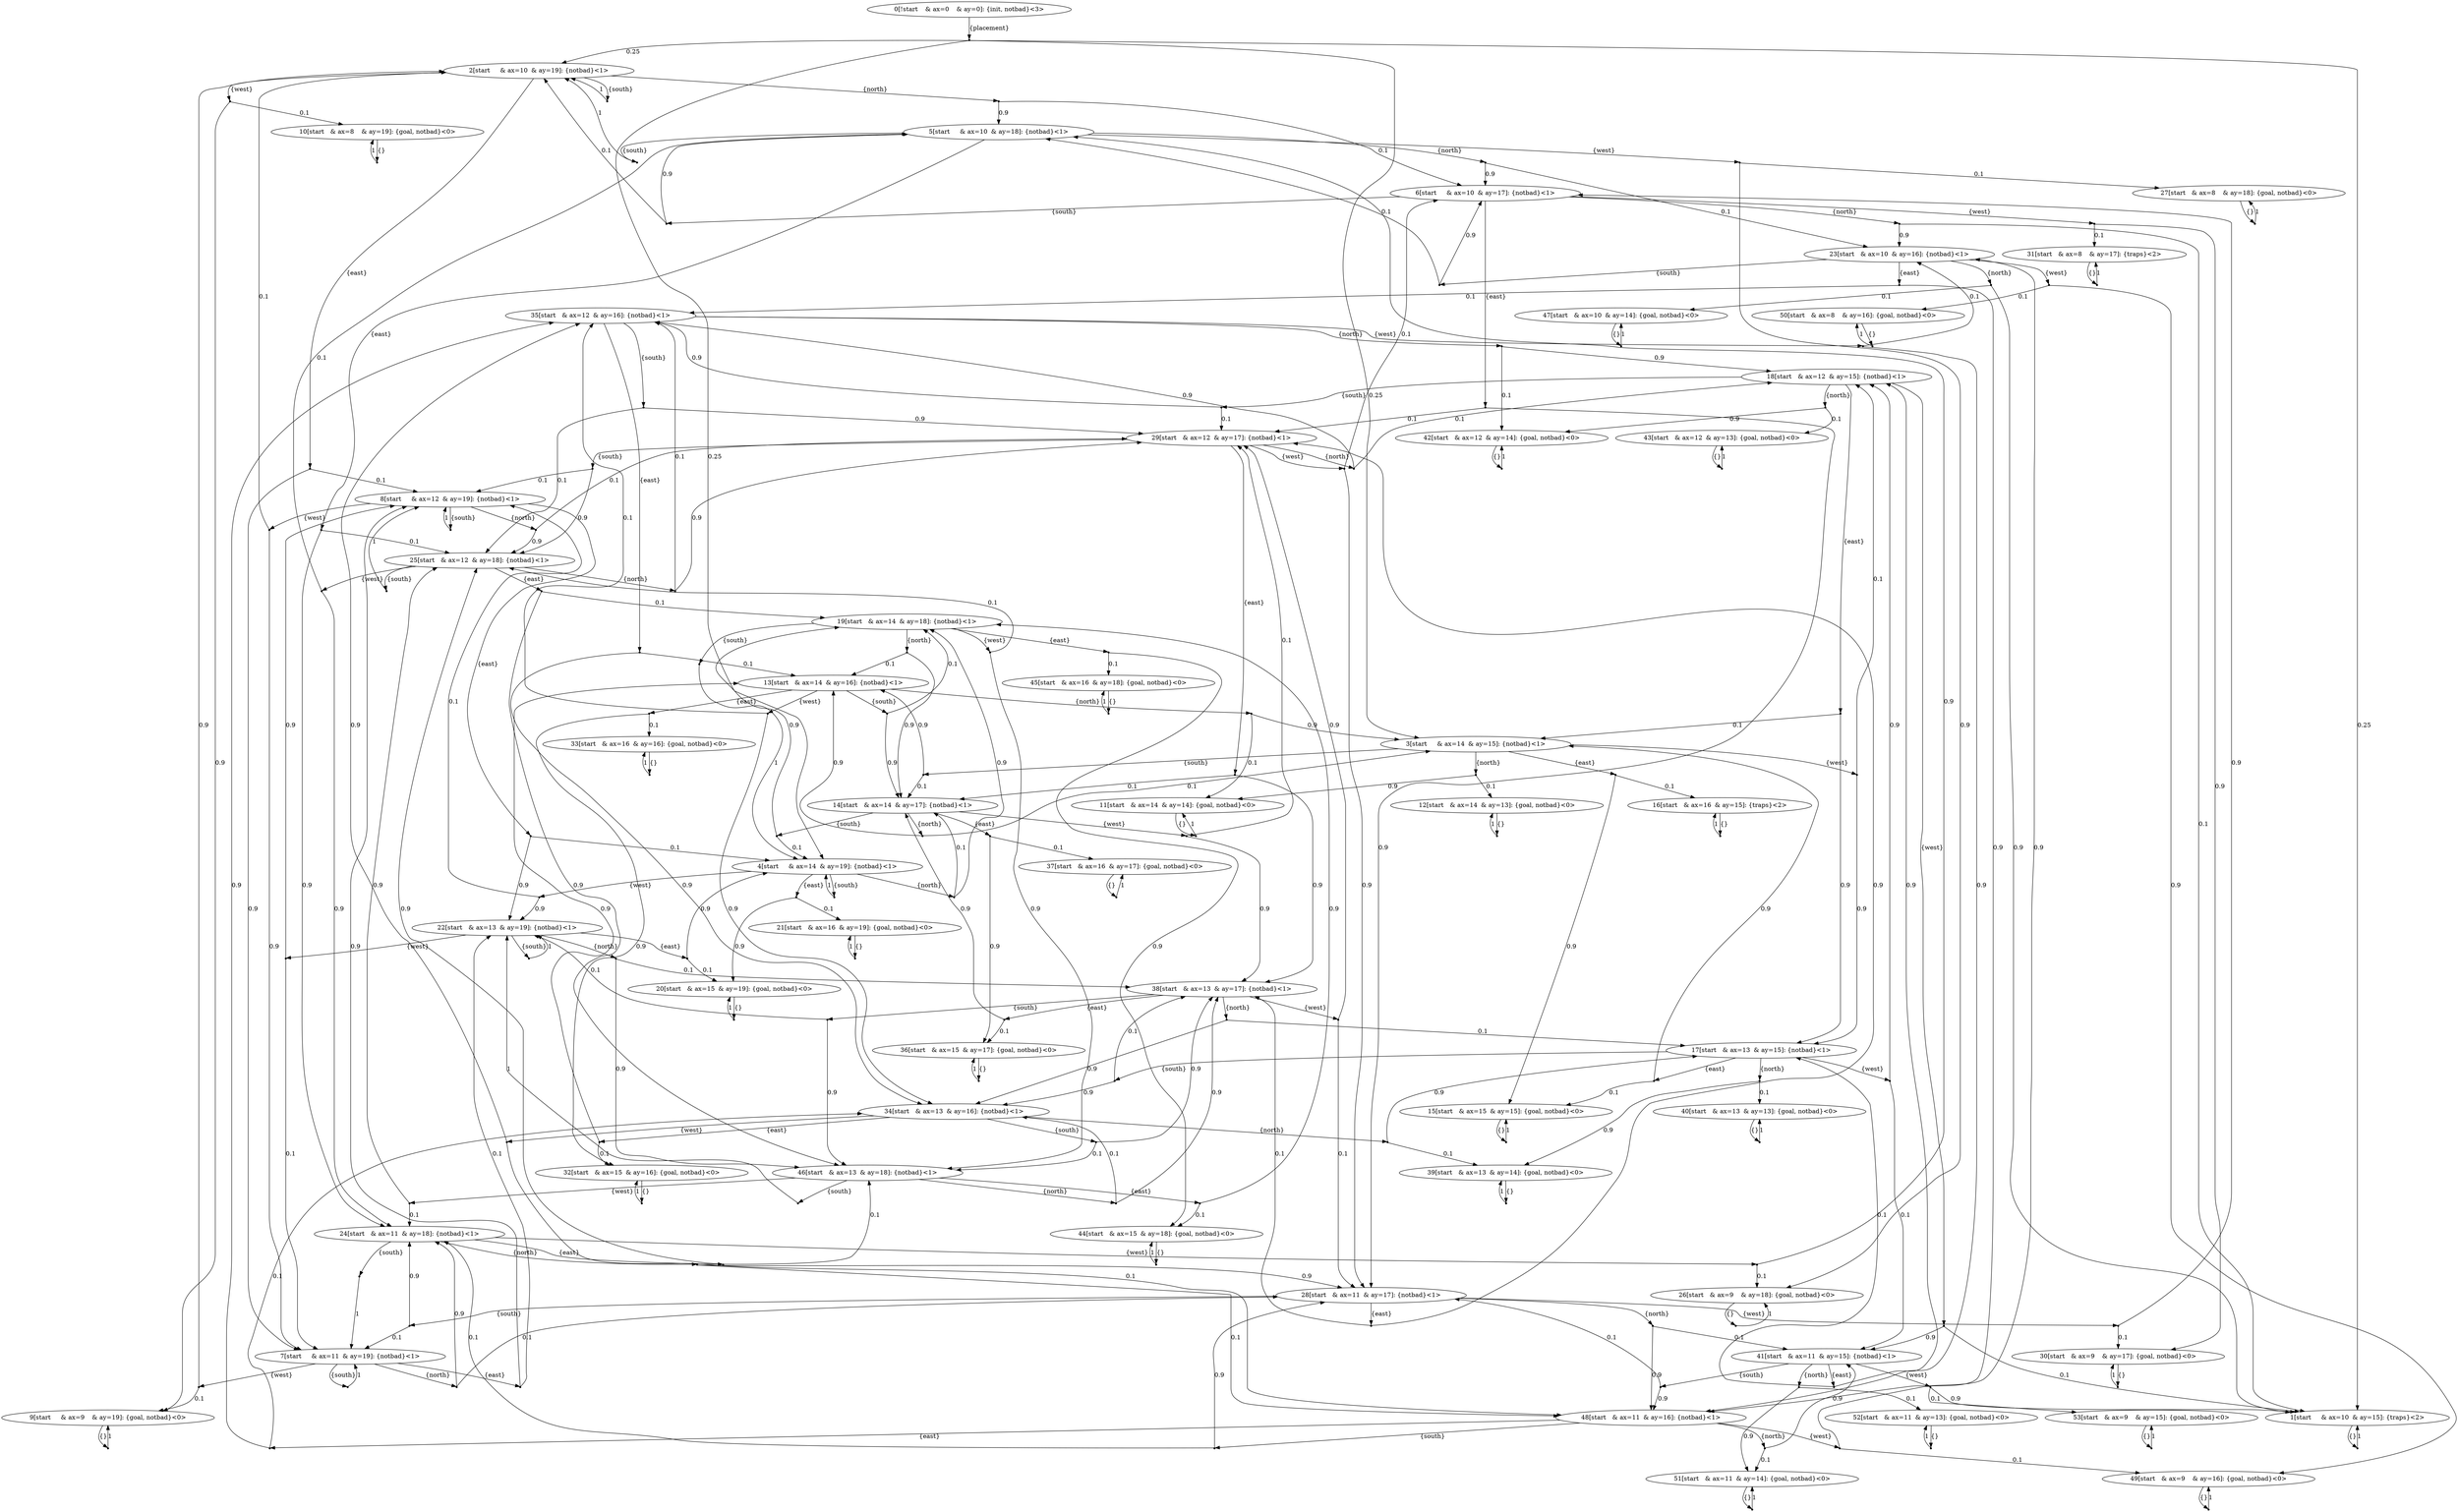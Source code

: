 digraph model {
	0 [ label = "0[!start	& ax=0	& ay=0]: {init, notbad}<3>" ];
	1 [ label = "1[start	& ax=10	& ay=15]: {traps}<2>" ];
	2 [ label = "2[start	& ax=10	& ay=19]: {notbad}<1>" ];
	3 [ label = "3[start	& ax=14	& ay=15]: {notbad}<1>" ];
	4 [ label = "4[start	& ax=14	& ay=19]: {notbad}<1>" ];
	5 [ label = "5[start	& ax=10	& ay=18]: {notbad}<1>" ];
	6 [ label = "6[start	& ax=10	& ay=17]: {notbad}<1>" ];
	7 [ label = "7[start	& ax=11	& ay=19]: {notbad}<1>" ];
	8 [ label = "8[start	& ax=12	& ay=19]: {notbad}<1>" ];
	9 [ label = "9[start	& ax=9	& ay=19]: {goal, notbad}<0>" ];
	10 [ label = "10[start	& ax=8	& ay=19]: {goal, notbad}<0>" ];
	11 [ label = "11[start	& ax=14	& ay=14]: {goal, notbad}<0>" ];
	12 [ label = "12[start	& ax=14	& ay=13]: {goal, notbad}<0>" ];
	13 [ label = "13[start	& ax=14	& ay=16]: {notbad}<1>" ];
	14 [ label = "14[start	& ax=14	& ay=17]: {notbad}<1>" ];
	15 [ label = "15[start	& ax=15	& ay=15]: {goal, notbad}<0>" ];
	16 [ label = "16[start	& ax=16	& ay=15]: {traps}<2>" ];
	17 [ label = "17[start	& ax=13	& ay=15]: {notbad}<1>" ];
	18 [ label = "18[start	& ax=12	& ay=15]: {notbad}<1>" ];
	19 [ label = "19[start	& ax=14	& ay=18]: {notbad}<1>" ];
	20 [ label = "20[start	& ax=15	& ay=19]: {goal, notbad}<0>" ];
	21 [ label = "21[start	& ax=16	& ay=19]: {goal, notbad}<0>" ];
	22 [ label = "22[start	& ax=13	& ay=19]: {notbad}<1>" ];
	23 [ label = "23[start	& ax=10	& ay=16]: {notbad}<1>" ];
	24 [ label = "24[start	& ax=11	& ay=18]: {notbad}<1>" ];
	25 [ label = "25[start	& ax=12	& ay=18]: {notbad}<1>" ];
	26 [ label = "26[start	& ax=9	& ay=18]: {goal, notbad}<0>" ];
	27 [ label = "27[start	& ax=8	& ay=18]: {goal, notbad}<0>" ];
	28 [ label = "28[start	& ax=11	& ay=17]: {notbad}<1>" ];
	29 [ label = "29[start	& ax=12	& ay=17]: {notbad}<1>" ];
	30 [ label = "30[start	& ax=9	& ay=17]: {goal, notbad}<0>" ];
	31 [ label = "31[start	& ax=8	& ay=17]: {traps}<2>" ];
	32 [ label = "32[start	& ax=15	& ay=16]: {goal, notbad}<0>" ];
	33 [ label = "33[start	& ax=16	& ay=16]: {goal, notbad}<0>" ];
	34 [ label = "34[start	& ax=13	& ay=16]: {notbad}<1>" ];
	35 [ label = "35[start	& ax=12	& ay=16]: {notbad}<1>" ];
	36 [ label = "36[start	& ax=15	& ay=17]: {goal, notbad}<0>" ];
	37 [ label = "37[start	& ax=16	& ay=17]: {goal, notbad}<0>" ];
	38 [ label = "38[start	& ax=13	& ay=17]: {notbad}<1>" ];
	39 [ label = "39[start	& ax=13	& ay=14]: {goal, notbad}<0>" ];
	40 [ label = "40[start	& ax=13	& ay=13]: {goal, notbad}<0>" ];
	41 [ label = "41[start	& ax=11	& ay=15]: {notbad}<1>" ];
	42 [ label = "42[start	& ax=12	& ay=14]: {goal, notbad}<0>" ];
	43 [ label = "43[start	& ax=12	& ay=13]: {goal, notbad}<0>" ];
	44 [ label = "44[start	& ax=15	& ay=18]: {goal, notbad}<0>" ];
	45 [ label = "45[start	& ax=16	& ay=18]: {goal, notbad}<0>" ];
	46 [ label = "46[start	& ax=13	& ay=18]: {notbad}<1>" ];
	47 [ label = "47[start	& ax=10	& ay=14]: {goal, notbad}<0>" ];
	48 [ label = "48[start	& ax=11	& ay=16]: {notbad}<1>" ];
	49 [ label = "49[start	& ax=9	& ay=16]: {goal, notbad}<0>" ];
	50 [ label = "50[start	& ax=8	& ay=16]: {goal, notbad}<0>" ];
	51 [ label = "51[start	& ax=11	& ay=14]: {goal, notbad}<0>" ];
	52 [ label = "52[start	& ax=11	& ay=13]: {goal, notbad}<0>" ];
	53 [ label = "53[start	& ax=9	& ay=15]: {goal, notbad}<0>" ];
	"0c0" [shape = "point"];
	0 -> "0c0" [ label = "{placement}"]
;
	"0c0" -> 1 [ label= "0.25" ];
	"0c0" -> 2 [ label= "0.25" ];
	"0c0" -> 3 [ label= "0.25" ];
	"0c0" -> 4 [ label= "0.25" ];
	"1c0" [shape = "point"];
	1 -> "1c0" [ label = "{}"]
;
	"1c0" -> 1 [ label= "1" ];
	"2c0" [shape = "point"];
	2 -> "2c0" [ label = "{north}"]
;
	"2c0" -> 5 [ label= "0.9" ];
	"2c0" -> 6 [ label= "0.1" ];
	"2c1" [shape = "point"];
	2 -> "2c1" [ label = "{south}"]
;
	"2c1" -> 2 [ label= "1" ];
	"2c2" [shape = "point"];
	2 -> "2c2" [ label = "{east}"]
;
	"2c2" -> 7 [ label= "0.9" ];
	"2c2" -> 8 [ label= "0.1" ];
	"2c3" [shape = "point"];
	2 -> "2c3" [ label = "{west}"]
;
	"2c3" -> 9 [ label= "0.9" ];
	"2c3" -> 10 [ label= "0.1" ];
	"3c0" [shape = "point"];
	3 -> "3c0" [ label = "{north}"]
;
	"3c0" -> 11 [ label= "0.9" ];
	"3c0" -> 12 [ label= "0.1" ];
	"3c1" [shape = "point"];
	3 -> "3c1" [ label = "{south}"]
;
	"3c1" -> 13 [ label= "0.9" ];
	"3c1" -> 14 [ label= "0.1" ];
	"3c2" [shape = "point"];
	3 -> "3c2" [ label = "{east}"]
;
	"3c2" -> 15 [ label= "0.9" ];
	"3c2" -> 16 [ label= "0.1" ];
	"3c3" [shape = "point"];
	3 -> "3c3" [ label = "{west}"]
;
	"3c3" -> 17 [ label= "0.9" ];
	"3c3" -> 18 [ label= "0.1" ];
	"4c0" [shape = "point"];
	4 -> "4c0" [ label = "{north}"]
;
	"4c0" -> 14 [ label= "0.1" ];
	"4c0" -> 19 [ label= "0.9" ];
	"4c1" [shape = "point"];
	4 -> "4c1" [ label = "{south}"]
;
	"4c1" -> 4 [ label= "1" ];
	"4c2" [shape = "point"];
	4 -> "4c2" [ label = "{east}"]
;
	"4c2" -> 20 [ label= "0.9" ];
	"4c2" -> 21 [ label= "0.1" ];
	"4c3" [shape = "point"];
	4 -> "4c3" [ label = "{west}"]
;
	"4c3" -> 8 [ label= "0.1" ];
	"4c3" -> 22 [ label= "0.9" ];
	"5c0" [shape = "point"];
	5 -> "5c0" [ label = "{north}"]
;
	"5c0" -> 6 [ label= "0.9" ];
	"5c0" -> 23 [ label= "0.1" ];
	"5c1" [shape = "point"];
	5 -> "5c1" [ label = "{south}"]
;
	"5c1" -> 2 [ label= "1" ];
	"5c2" [shape = "point"];
	5 -> "5c2" [ label = "{east}"]
;
	"5c2" -> 24 [ label= "0.9" ];
	"5c2" -> 25 [ label= "0.1" ];
	"5c3" [shape = "point"];
	5 -> "5c3" [ label = "{west}"]
;
	"5c3" -> 26 [ label= "0.9" ];
	"5c3" -> 27 [ label= "0.1" ];
	"6c0" [shape = "point"];
	6 -> "6c0" [ label = "{north}"]
;
	"6c0" -> 1 [ label= "0.1" ];
	"6c0" -> 23 [ label= "0.9" ];
	"6c1" [shape = "point"];
	6 -> "6c1" [ label = "{south}"]
;
	"6c1" -> 2 [ label= "0.1" ];
	"6c1" -> 5 [ label= "0.9" ];
	"6c2" [shape = "point"];
	6 -> "6c2" [ label = "{east}"]
;
	"6c2" -> 28 [ label= "0.9" ];
	"6c2" -> 29 [ label= "0.1" ];
	"6c3" [shape = "point"];
	6 -> "6c3" [ label = "{west}"]
;
	"6c3" -> 30 [ label= "0.9" ];
	"6c3" -> 31 [ label= "0.1" ];
	"7c0" [shape = "point"];
	7 -> "7c0" [ label = "{north}"]
;
	"7c0" -> 24 [ label= "0.9" ];
	"7c0" -> 28 [ label= "0.1" ];
	"7c1" [shape = "point"];
	7 -> "7c1" [ label = "{south}"]
;
	"7c1" -> 7 [ label= "1" ];
	"7c2" [shape = "point"];
	7 -> "7c2" [ label = "{east}"]
;
	"7c2" -> 8 [ label= "0.9" ];
	"7c2" -> 22 [ label= "0.1" ];
	"7c3" [shape = "point"];
	7 -> "7c3" [ label = "{west}"]
;
	"7c3" -> 2 [ label= "0.9" ];
	"7c3" -> 9 [ label= "0.1" ];
	"8c0" [shape = "point"];
	8 -> "8c0" [ label = "{north}"]
;
	"8c0" -> 25 [ label= "0.9" ];
	"8c0" -> 29 [ label= "0.1" ];
	"8c1" [shape = "point"];
	8 -> "8c1" [ label = "{south}"]
;
	"8c1" -> 8 [ label= "1" ];
	"8c2" [shape = "point"];
	8 -> "8c2" [ label = "{east}"]
;
	"8c2" -> 4 [ label= "0.1" ];
	"8c2" -> 22 [ label= "0.9" ];
	"8c3" [shape = "point"];
	8 -> "8c3" [ label = "{west}"]
;
	"8c3" -> 2 [ label= "0.1" ];
	"8c3" -> 7 [ label= "0.9" ];
	"9c0" [shape = "point"];
	9 -> "9c0" [ label = "{}"]
;
	"9c0" -> 9 [ label= "1" ];
	"10c0" [shape = "point"];
	10 -> "10c0" [ label = "{}"]
;
	"10c0" -> 10 [ label= "1" ];
	"11c0" [shape = "point"];
	11 -> "11c0" [ label = "{}"]
;
	"11c0" -> 11 [ label= "1" ];
	"12c0" [shape = "point"];
	12 -> "12c0" [ label = "{}"]
;
	"12c0" -> 12 [ label= "1" ];
	"13c0" [shape = "point"];
	13 -> "13c0" [ label = "{north}"]
;
	"13c0" -> 3 [ label= "0.9" ];
	"13c0" -> 11 [ label= "0.1" ];
	"13c1" [shape = "point"];
	13 -> "13c1" [ label = "{south}"]
;
	"13c1" -> 14 [ label= "0.9" ];
	"13c1" -> 19 [ label= "0.1" ];
	"13c2" [shape = "point"];
	13 -> "13c2" [ label = "{east}"]
;
	"13c2" -> 32 [ label= "0.9" ];
	"13c2" -> 33 [ label= "0.1" ];
	"13c3" [shape = "point"];
	13 -> "13c3" [ label = "{west}"]
;
	"13c3" -> 34 [ label= "0.9" ];
	"13c3" -> 35 [ label= "0.1" ];
	"14c0" [shape = "point"];
	14 -> "14c0" [ label = "{north}"]
;
	"14c0" -> 3 [ label= "0.1" ];
	"14c0" -> 13 [ label= "0.9" ];
	"14c1" [shape = "point"];
	14 -> "14c1" [ label = "{south}"]
;
	"14c1" -> 4 [ label= "0.1" ];
	"14c1" -> 19 [ label= "0.9" ];
	"14c2" [shape = "point"];
	14 -> "14c2" [ label = "{east}"]
;
	"14c2" -> 36 [ label= "0.9" ];
	"14c2" -> 37 [ label= "0.1" ];
	"14c3" [shape = "point"];
	14 -> "14c3" [ label = "{west}"]
;
	"14c3" -> 29 [ label= "0.1" ];
	"14c3" -> 38 [ label= "0.9" ];
	"15c0" [shape = "point"];
	15 -> "15c0" [ label = "{}"]
;
	"15c0" -> 15 [ label= "1" ];
	"16c0" [shape = "point"];
	16 -> "16c0" [ label = "{}"]
;
	"16c0" -> 16 [ label= "1" ];
	"17c0" [shape = "point"];
	17 -> "17c0" [ label = "{north}"]
;
	"17c0" -> 39 [ label= "0.9" ];
	"17c0" -> 40 [ label= "0.1" ];
	"17c1" [shape = "point"];
	17 -> "17c1" [ label = "{south}"]
;
	"17c1" -> 34 [ label= "0.9" ];
	"17c1" -> 38 [ label= "0.1" ];
	"17c2" [shape = "point"];
	17 -> "17c2" [ label = "{east}"]
;
	"17c2" -> 3 [ label= "0.9" ];
	"17c2" -> 15 [ label= "0.1" ];
	"17c3" [shape = "point"];
	17 -> "17c3" [ label = "{west}"]
;
	"17c3" -> 18 [ label= "0.9" ];
	"17c3" -> 41 [ label= "0.1" ];
	"18c0" [shape = "point"];
	18 -> "18c0" [ label = "{north}"]
;
	"18c0" -> 42 [ label= "0.9" ];
	"18c0" -> 43 [ label= "0.1" ];
	"18c1" [shape = "point"];
	18 -> "18c1" [ label = "{south}"]
;
	"18c1" -> 29 [ label= "0.1" ];
	"18c1" -> 35 [ label= "0.9" ];
	"18c2" [shape = "point"];
	18 -> "18c2" [ label = "{east}"]
;
	"18c2" -> 3 [ label= "0.1" ];
	"18c2" -> 17 [ label= "0.9" ];
	"18c3" [shape = "point"];
	18 -> "18c3" [ label = "{west}"]
;
	"18c3" -> 1 [ label= "0.1" ];
	"18c3" -> 41 [ label= "0.9" ];
	"19c0" [shape = "point"];
	19 -> "19c0" [ label = "{north}"]
;
	"19c0" -> 13 [ label= "0.1" ];
	"19c0" -> 14 [ label= "0.9" ];
	"19c1" [shape = "point"];
	19 -> "19c1" [ label = "{south}"]
;
	"19c1" -> 4 [ label= "1" ];
	"19c2" [shape = "point"];
	19 -> "19c2" [ label = "{east}"]
;
	"19c2" -> 44 [ label= "0.9" ];
	"19c2" -> 45 [ label= "0.1" ];
	"19c3" [shape = "point"];
	19 -> "19c3" [ label = "{west}"]
;
	"19c3" -> 25 [ label= "0.1" ];
	"19c3" -> 46 [ label= "0.9" ];
	"20c0" [shape = "point"];
	20 -> "20c0" [ label = "{}"]
;
	"20c0" -> 20 [ label= "1" ];
	"21c0" [shape = "point"];
	21 -> "21c0" [ label = "{}"]
;
	"21c0" -> 21 [ label= "1" ];
	"22c0" [shape = "point"];
	22 -> "22c0" [ label = "{north}"]
;
	"22c0" -> 38 [ label= "0.1" ];
	"22c0" -> 46 [ label= "0.9" ];
	"22c1" [shape = "point"];
	22 -> "22c1" [ label = "{south}"]
;
	"22c1" -> 22 [ label= "1" ];
	"22c2" [shape = "point"];
	22 -> "22c2" [ label = "{east}"]
;
	"22c2" -> 4 [ label= "0.9" ];
	"22c2" -> 20 [ label= "0.1" ];
	"22c3" [shape = "point"];
	22 -> "22c3" [ label = "{west}"]
;
	"22c3" -> 7 [ label= "0.1" ];
	"22c3" -> 8 [ label= "0.9" ];
	"23c0" [shape = "point"];
	23 -> "23c0" [ label = "{north}"]
;
	"23c0" -> 1 [ label= "0.9" ];
	"23c0" -> 47 [ label= "0.1" ];
	"23c1" [shape = "point"];
	23 -> "23c1" [ label = "{south}"]
;
	"23c1" -> 5 [ label= "0.1" ];
	"23c1" -> 6 [ label= "0.9" ];
	"23c2" [shape = "point"];
	23 -> "23c2" [ label = "{east}"]
;
	"23c2" -> 35 [ label= "0.1" ];
	"23c2" -> 48 [ label= "0.9" ];
	"23c3" [shape = "point"];
	23 -> "23c3" [ label = "{west}"]
;
	"23c3" -> 49 [ label= "0.9" ];
	"23c3" -> 50 [ label= "0.1" ];
	"24c0" [shape = "point"];
	24 -> "24c0" [ label = "{north}"]
;
	"24c0" -> 28 [ label= "0.9" ];
	"24c0" -> 48 [ label= "0.1" ];
	"24c1" [shape = "point"];
	24 -> "24c1" [ label = "{south}"]
;
	"24c1" -> 7 [ label= "1" ];
	"24c2" [shape = "point"];
	24 -> "24c2" [ label = "{east}"]
;
	"24c2" -> 25 [ label= "0.9" ];
	"24c2" -> 46 [ label= "0.1" ];
	"24c3" [shape = "point"];
	24 -> "24c3" [ label = "{west}"]
;
	"24c3" -> 5 [ label= "0.9" ];
	"24c3" -> 26 [ label= "0.1" ];
	"25c0" [shape = "point"];
	25 -> "25c0" [ label = "{north}"]
;
	"25c0" -> 29 [ label= "0.9" ];
	"25c0" -> 35 [ label= "0.1" ];
	"25c1" [shape = "point"];
	25 -> "25c1" [ label = "{south}"]
;
	"25c1" -> 8 [ label= "1" ];
	"25c2" [shape = "point"];
	25 -> "25c2" [ label = "{east}"]
;
	"25c2" -> 19 [ label= "0.1" ];
	"25c2" -> 46 [ label= "0.9" ];
	"25c3" [shape = "point"];
	25 -> "25c3" [ label = "{west}"]
;
	"25c3" -> 5 [ label= "0.1" ];
	"25c3" -> 24 [ label= "0.9" ];
	"26c0" [shape = "point"];
	26 -> "26c0" [ label = "{}"]
;
	"26c0" -> 26 [ label= "1" ];
	"27c0" [shape = "point"];
	27 -> "27c0" [ label = "{}"]
;
	"27c0" -> 27 [ label= "1" ];
	"28c0" [shape = "point"];
	28 -> "28c0" [ label = "{north}"]
;
	"28c0" -> 41 [ label= "0.1" ];
	"28c0" -> 48 [ label= "0.9" ];
	"28c1" [shape = "point"];
	28 -> "28c1" [ label = "{south}"]
;
	"28c1" -> 7 [ label= "0.1" ];
	"28c1" -> 24 [ label= "0.9" ];
	"28c2" [shape = "point"];
	28 -> "28c2" [ label = "{east}"]
;
	"28c2" -> 29 [ label= "0.9" ];
	"28c2" -> 38 [ label= "0.1" ];
	"28c3" [shape = "point"];
	28 -> "28c3" [ label = "{west}"]
;
	"28c3" -> 6 [ label= "0.9" ];
	"28c3" -> 30 [ label= "0.1" ];
	"29c0" [shape = "point"];
	29 -> "29c0" [ label = "{north}"]
;
	"29c0" -> 18 [ label= "0.1" ];
	"29c0" -> 35 [ label= "0.9" ];
	"29c1" [shape = "point"];
	29 -> "29c1" [ label = "{south}"]
;
	"29c1" -> 8 [ label= "0.1" ];
	"29c1" -> 25 [ label= "0.9" ];
	"29c2" [shape = "point"];
	29 -> "29c2" [ label = "{east}"]
;
	"29c2" -> 14 [ label= "0.1" ];
	"29c2" -> 38 [ label= "0.9" ];
	"29c3" [shape = "point"];
	29 -> "29c3" [ label = "{west}"]
;
	"29c3" -> 6 [ label= "0.1" ];
	"29c3" -> 28 [ label= "0.9" ];
	"30c0" [shape = "point"];
	30 -> "30c0" [ label = "{}"]
;
	"30c0" -> 30 [ label= "1" ];
	"31c0" [shape = "point"];
	31 -> "31c0" [ label = "{}"]
;
	"31c0" -> 31 [ label= "1" ];
	"32c0" [shape = "point"];
	32 -> "32c0" [ label = "{}"]
;
	"32c0" -> 32 [ label= "1" ];
	"33c0" [shape = "point"];
	33 -> "33c0" [ label = "{}"]
;
	"33c0" -> 33 [ label= "1" ];
	"34c0" [shape = "point"];
	34 -> "34c0" [ label = "{north}"]
;
	"34c0" -> 17 [ label= "0.9" ];
	"34c0" -> 39 [ label= "0.1" ];
	"34c1" [shape = "point"];
	34 -> "34c1" [ label = "{south}"]
;
	"34c1" -> 38 [ label= "0.9" ];
	"34c1" -> 46 [ label= "0.1" ];
	"34c2" [shape = "point"];
	34 -> "34c2" [ label = "{east}"]
;
	"34c2" -> 13 [ label= "0.9" ];
	"34c2" -> 32 [ label= "0.1" ];
	"34c3" [shape = "point"];
	34 -> "34c3" [ label = "{west}"]
;
	"34c3" -> 35 [ label= "0.9" ];
	"34c3" -> 48 [ label= "0.1" ];
	"35c0" [shape = "point"];
	35 -> "35c0" [ label = "{north}"]
;
	"35c0" -> 18 [ label= "0.9" ];
	"35c0" -> 42 [ label= "0.1" ];
	"35c1" [shape = "point"];
	35 -> "35c1" [ label = "{south}"]
;
	"35c1" -> 25 [ label= "0.1" ];
	"35c1" -> 29 [ label= "0.9" ];
	"35c2" [shape = "point"];
	35 -> "35c2" [ label = "{east}"]
;
	"35c2" -> 13 [ label= "0.1" ];
	"35c2" -> 34 [ label= "0.9" ];
	"35c3" [shape = "point"];
	35 -> "35c3" [ label = "{west}"]
;
	"35c3" -> 23 [ label= "0.1" ];
	"35c3" -> 48 [ label= "0.9" ];
	"36c0" [shape = "point"];
	36 -> "36c0" [ label = "{}"]
;
	"36c0" -> 36 [ label= "1" ];
	"37c0" [shape = "point"];
	37 -> "37c0" [ label = "{}"]
;
	"37c0" -> 37 [ label= "1" ];
	"38c0" [shape = "point"];
	38 -> "38c0" [ label = "{north}"]
;
	"38c0" -> 17 [ label= "0.1" ];
	"38c0" -> 34 [ label= "0.9" ];
	"38c1" [shape = "point"];
	38 -> "38c1" [ label = "{south}"]
;
	"38c1" -> 22 [ label= "0.1" ];
	"38c1" -> 46 [ label= "0.9" ];
	"38c2" [shape = "point"];
	38 -> "38c2" [ label = "{east}"]
;
	"38c2" -> 14 [ label= "0.9" ];
	"38c2" -> 36 [ label= "0.1" ];
	"38c3" [shape = "point"];
	38 -> "38c3" [ label = "{west}"]
;
	"38c3" -> 28 [ label= "0.1" ];
	"38c3" -> 29 [ label= "0.9" ];
	"39c0" [shape = "point"];
	39 -> "39c0" [ label = "{}"]
;
	"39c0" -> 39 [ label= "1" ];
	"40c0" [shape = "point"];
	40 -> "40c0" [ label = "{}"]
;
	"40c0" -> 40 [ label= "1" ];
	"41c0" [shape = "point"];
	41 -> "41c0" [ label = "{north}"]
;
	"41c0" -> 51 [ label= "0.9" ];
	"41c0" -> 52 [ label= "0.1" ];
	"41c1" [shape = "point"];
	41 -> "41c1" [ label = "{south}"]
;
	"41c1" -> 28 [ label= "0.1" ];
	"41c1" -> 48 [ label= "0.9" ];
	"41c2" [shape = "point"];
	41 -> "41c2" [ label = "{east}"]
;
	"41c2" -> 17 [ label= "0.1" ];
	"41c2" -> 18 [ label= "0.9" ];
	"41c3" [shape = "point"];
	41 -> "41c3" [ label = "{west}"]
;
	"41c3" -> 1 [ label= "0.9" ];
	"41c3" -> 53 [ label= "0.1" ];
	"42c0" [shape = "point"];
	42 -> "42c0" [ label = "{}"]
;
	"42c0" -> 42 [ label= "1" ];
	"43c0" [shape = "point"];
	43 -> "43c0" [ label = "{}"]
;
	"43c0" -> 43 [ label= "1" ];
	"44c0" [shape = "point"];
	44 -> "44c0" [ label = "{}"]
;
	"44c0" -> 44 [ label= "1" ];
	"45c0" [shape = "point"];
	45 -> "45c0" [ label = "{}"]
;
	"45c0" -> 45 [ label= "1" ];
	"46c0" [shape = "point"];
	46 -> "46c0" [ label = "{north}"]
;
	"46c0" -> 34 [ label= "0.1" ];
	"46c0" -> 38 [ label= "0.9" ];
	"46c1" [shape = "point"];
	46 -> "46c1" [ label = "{south}"]
;
	"46c1" -> 22 [ label= "1" ];
	"46c2" [shape = "point"];
	46 -> "46c2" [ label = "{east}"]
;
	"46c2" -> 19 [ label= "0.9" ];
	"46c2" -> 44 [ label= "0.1" ];
	"46c3" [shape = "point"];
	46 -> "46c3" [ label = "{west}"]
;
	"46c3" -> 24 [ label= "0.1" ];
	"46c3" -> 25 [ label= "0.9" ];
	"47c0" [shape = "point"];
	47 -> "47c0" [ label = "{}"]
;
	"47c0" -> 47 [ label= "1" ];
	"48c0" [shape = "point"];
	48 -> "48c0" [ label = "{north}"]
;
	"48c0" -> 41 [ label= "0.9" ];
	"48c0" -> 51 [ label= "0.1" ];
	"48c1" [shape = "point"];
	48 -> "48c1" [ label = "{south}"]
;
	"48c1" -> 24 [ label= "0.1" ];
	"48c1" -> 28 [ label= "0.9" ];
	"48c2" [shape = "point"];
	48 -> "48c2" [ label = "{east}"]
;
	"48c2" -> 34 [ label= "0.1" ];
	"48c2" -> 35 [ label= "0.9" ];
	"48c3" [shape = "point"];
	48 -> "48c3" [ label = "{west}"]
;
	"48c3" -> 23 [ label= "0.9" ];
	"48c3" -> 49 [ label= "0.1" ];
	"49c0" [shape = "point"];
	49 -> "49c0" [ label = "{}"]
;
	"49c0" -> 49 [ label= "1" ];
	"50c0" [shape = "point"];
	50 -> "50c0" [ label = "{}"]
;
	"50c0" -> 50 [ label= "1" ];
	"51c0" [shape = "point"];
	51 -> "51c0" [ label = "{}"]
;
	"51c0" -> 51 [ label= "1" ];
	"52c0" [shape = "point"];
	52 -> "52c0" [ label = "{}"]
;
	"52c0" -> 52 [ label= "1" ];
	"53c0" [shape = "point"];
	53 -> "53c0" [ label = "{}"]
;
	"53c0" -> 53 [ label= "1" ];
}
